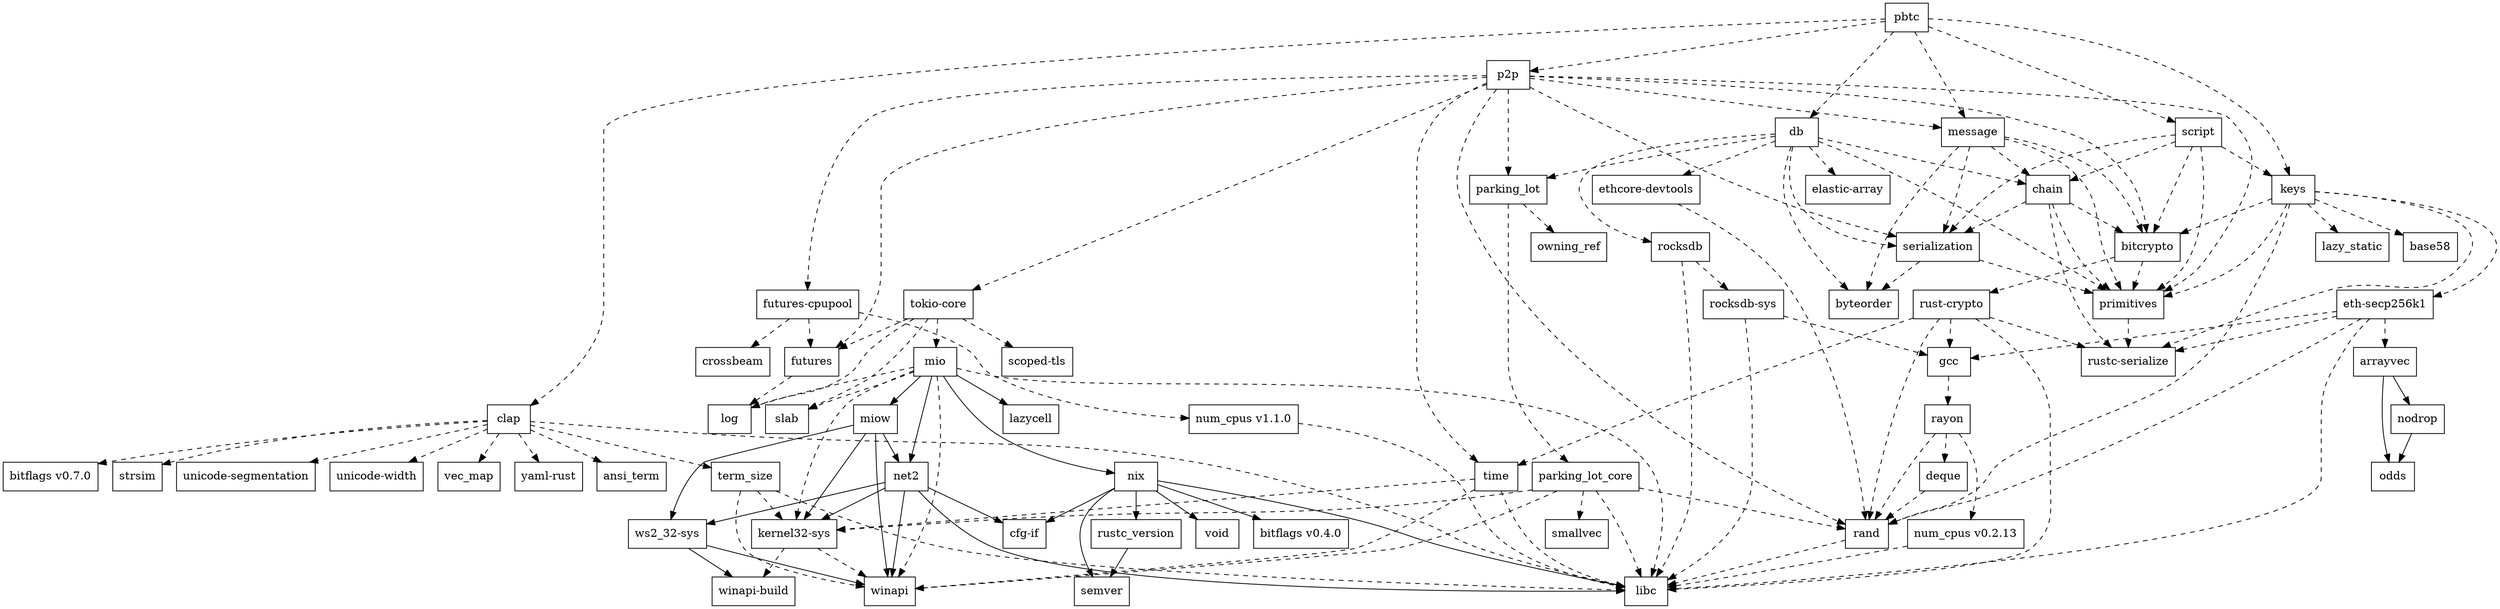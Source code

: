 digraph dependencies {
	N0[label="pbtc",shape=box];
	N1[label="clap",shape=box];
	N2[label="db",shape=box];
	N3[label="keys",shape=box];
	N4[label="message",shape=box];
	N5[label="p2p",shape=box];
	N6[label="script",shape=box];
	N7[label="ansi_term",shape=box];
	N8[label="arrayvec",shape=box];
	N9[label="nodrop",shape=box];
	N10[label="odds",shape=box];
	N11[label="base58",shape=box];
	N12[label="bitcrypto",shape=box];
	N13[label="primitives",shape=box];
	N14[label="rust-crypto",shape=box];
	N15[label="bitflags v0.4.0",shape=box];
	N16[label="bitflags v0.7.0",shape=box];
	N17[label="byteorder",shape=box];
	N18[label="cfg-if",shape=box];
	N19[label="chain",shape=box];
	N20[label="rustc-serialize",shape=box];
	N21[label="serialization",shape=box];
	N22[label="libc",shape=box];
	N23[label="strsim",shape=box];
	N24[label="term_size",shape=box];
	N25[label="unicode-segmentation",shape=box];
	N26[label="unicode-width",shape=box];
	N27[label="vec_map",shape=box];
	N28[label="yaml-rust",shape=box];
	N29[label="crossbeam",shape=box];
	N30[label="elastic-array",shape=box];
	N31[label="ethcore-devtools",shape=box];
	N32[label="parking_lot",shape=box];
	N33[label="rocksdb",shape=box];
	N34[label="deque",shape=box];
	N35[label="rand",shape=box];
	N36[label="eth-secp256k1",shape=box];
	N37[label="gcc",shape=box];
	N38[label="futures",shape=box];
	N39[label="log",shape=box];
	N40[label="futures-cpupool",shape=box];
	N41[label="num_cpus v1.1.0",shape=box];
	N42[label="rayon",shape=box];
	N43[label="kernel32-sys",shape=box];
	N44[label="winapi",shape=box];
	N45[label="winapi-build",shape=box];
	N46[label="lazy_static",shape=box];
	N47[label="lazycell",shape=box];
	N48[label="mio",shape=box];
	N49[label="miow",shape=box];
	N50[label="net2",shape=box];
	N51[label="nix",shape=box];
	N52[label="slab",shape=box];
	N53[label="ws2_32-sys",shape=box];
	N54[label="rustc_version",shape=box];
	N55[label="semver",shape=box];
	N56[label="void",shape=box];
	N57[label="num_cpus v0.2.13",shape=box];
	N58[label="owning_ref",shape=box];
	N59[label="time",shape=box];
	N60[label="tokio-core",shape=box];
	N61[label="parking_lot_core",shape=box];
	N62[label="smallvec",shape=box];
	N63[label="rocksdb-sys",shape=box];
	N64[label="scoped-tls",shape=box];
	N0 -> N1[label="",style=dashed];
	N0 -> N2[label="",style=dashed];
	N0 -> N3[label="",style=dashed];
	N0 -> N4[label="",style=dashed];
	N0 -> N5[label="",style=dashed];
	N0 -> N6[label="",style=dashed];
	N1 -> N7[label="",style=dashed];
	N1 -> N16[label="",style=dashed];
	N1 -> N22[label="",style=dashed];
	N1 -> N23[label="",style=dashed];
	N1 -> N24[label="",style=dashed];
	N1 -> N25[label="",style=dashed];
	N1 -> N26[label="",style=dashed];
	N1 -> N27[label="",style=dashed];
	N1 -> N28[label="",style=dashed];
	N2 -> N13[label="",style=dashed];
	N2 -> N17[label="",style=dashed];
	N2 -> N19[label="",style=dashed];
	N2 -> N21[label="",style=dashed];
	N2 -> N30[label="",style=dashed];
	N2 -> N31[label="",style=dashed];
	N2 -> N32[label="",style=dashed];
	N2 -> N33[label="",style=dashed];
	N3 -> N11[label="",style=dashed];
	N3 -> N12[label="",style=dashed];
	N3 -> N13[label="",style=dashed];
	N3 -> N20[label="",style=dashed];
	N3 -> N35[label="",style=dashed];
	N3 -> N36[label="",style=dashed];
	N3 -> N46[label="",style=dashed];
	N4 -> N12[label="",style=dashed];
	N4 -> N13[label="",style=dashed];
	N4 -> N17[label="",style=dashed];
	N4 -> N19[label="",style=dashed];
	N4 -> N21[label="",style=dashed];
	N5 -> N4[label="",style=dashed];
	N5 -> N12[label="",style=dashed];
	N5 -> N13[label="",style=dashed];
	N5 -> N21[label="",style=dashed];
	N5 -> N32[label="",style=dashed];
	N5 -> N35[label="",style=dashed];
	N5 -> N38[label="",style=dashed];
	N5 -> N40[label="",style=dashed];
	N5 -> N59[label="",style=dashed];
	N5 -> N60[label="",style=dashed];
	N6 -> N3[label="",style=dashed];
	N6 -> N12[label="",style=dashed];
	N6 -> N13[label="",style=dashed];
	N6 -> N19[label="",style=dashed];
	N6 -> N21[label="",style=dashed];
	N8 -> N9[label=""];
	N8 -> N10[label=""];
	N9 -> N10[label=""];
	N12 -> N13[label="",style=dashed];
	N12 -> N14[label="",style=dashed];
	N13 -> N20[label="",style=dashed];
	N14 -> N20[label="",style=dashed];
	N14 -> N22[label="",style=dashed];
	N14 -> N35[label="",style=dashed];
	N14 -> N37[label="",style=dashed];
	N14 -> N59[label="",style=dashed];
	N19 -> N12[label="",style=dashed];
	N19 -> N13[label="",style=dashed];
	N19 -> N20[label="",style=dashed];
	N19 -> N21[label="",style=dashed];
	N21 -> N13[label="",style=dashed];
	N21 -> N17[label="",style=dashed];
	N24 -> N22[label="",style=dashed];
	N24 -> N43[label="",style=dashed];
	N24 -> N44[label="",style=dashed];
	N31 -> N35[label="",style=dashed];
	N32 -> N58[label="",style=dashed];
	N32 -> N61[label="",style=dashed];
	N33 -> N22[label="",style=dashed];
	N33 -> N63[label="",style=dashed];
	N34 -> N35[label="",style=dashed];
	N35 -> N22[label="",style=dashed];
	N36 -> N8[label="",style=dashed];
	N36 -> N20[label="",style=dashed];
	N36 -> N22[label="",style=dashed];
	N36 -> N35[label="",style=dashed];
	N36 -> N37[label="",style=dashed];
	N37 -> N42[label="",style=dashed];
	N38 -> N39[label="",style=dashed];
	N40 -> N29[label="",style=dashed];
	N40 -> N38[label="",style=dashed];
	N40 -> N41[label="",style=dashed];
	N41 -> N22[label="",style=dashed];
	N42 -> N34[label="",style=dashed];
	N42 -> N35[label="",style=dashed];
	N42 -> N57[label="",style=dashed];
	N43 -> N44[label="",style=dashed];
	N43 -> N45[label="",style=dashed];
	N48 -> N22[label="",style=dashed];
	N48 -> N39[label="",style=dashed];
	N48 -> N43[label="",style=dashed];
	N48 -> N44[label="",style=dashed];
	N48 -> N47[label=""];
	N48 -> N49[label=""];
	N48 -> N50[label=""];
	N48 -> N51[label=""];
	N48 -> N52[label="",style=dashed];
	N49 -> N43[label=""];
	N49 -> N44[label=""];
	N49 -> N50[label=""];
	N49 -> N53[label=""];
	N50 -> N18[label=""];
	N50 -> N22[label=""];
	N50 -> N43[label=""];
	N50 -> N44[label=""];
	N50 -> N53[label=""];
	N51 -> N15[label=""];
	N51 -> N18[label=""];
	N51 -> N22[label=""];
	N51 -> N54[label=""];
	N51 -> N55[label=""];
	N51 -> N56[label=""];
	N53 -> N44[label=""];
	N53 -> N45[label=""];
	N54 -> N55[label=""];
	N57 -> N22[label="",style=dashed];
	N59 -> N22[label="",style=dashed];
	N59 -> N43[label="",style=dashed];
	N59 -> N44[label="",style=dashed];
	N60 -> N38[label="",style=dashed];
	N60 -> N39[label="",style=dashed];
	N60 -> N48[label="",style=dashed];
	N60 -> N52[label="",style=dashed];
	N60 -> N64[label="",style=dashed];
	N61 -> N22[label="",style=dashed];
	N61 -> N35[label="",style=dashed];
	N61 -> N43[label="",style=dashed];
	N61 -> N44[label="",style=dashed];
	N61 -> N62[label="",style=dashed];
	N63 -> N22[label="",style=dashed];
	N63 -> N37[label="",style=dashed];
}
